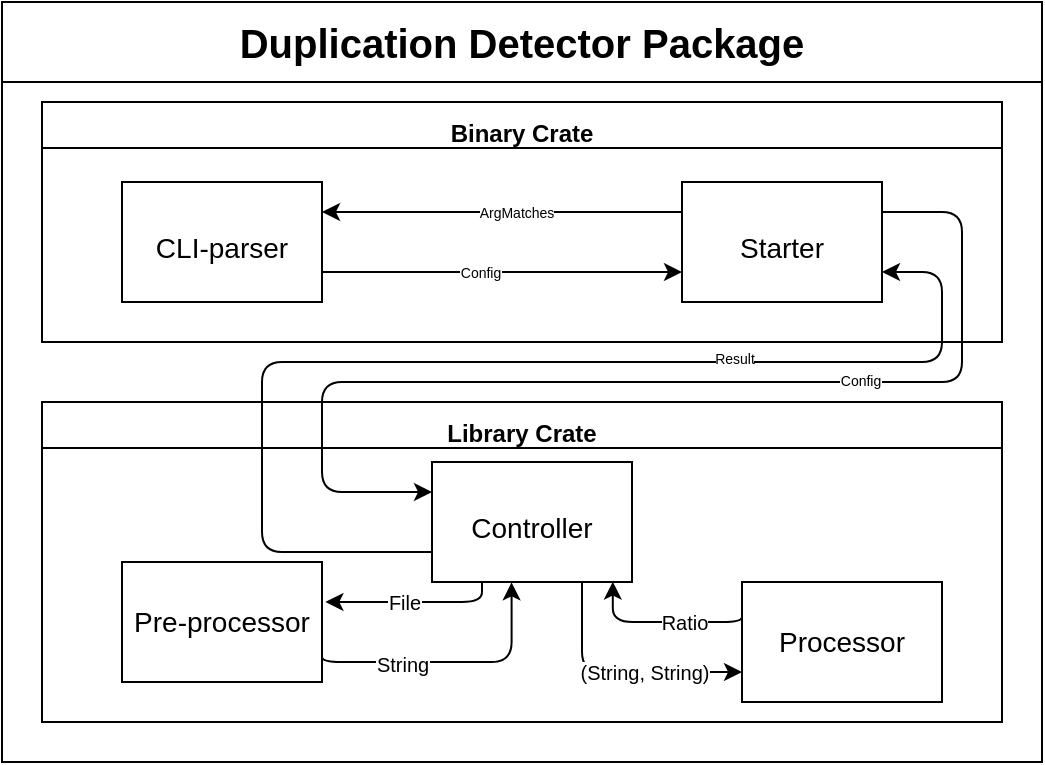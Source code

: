 <mxfile version="21.7.5" type="device">
  <diagram id="quYzMjO1wtzwmHY5NuLg" name="第 1 页">
    <mxGraphModel dx="842" dy="493" grid="1" gridSize="10" guides="1" tooltips="1" connect="1" arrows="1" fold="1" page="1" pageScale="1" pageWidth="1169" pageHeight="827" math="0" shadow="0">
      <root>
        <mxCell id="0" />
        <mxCell id="1" parent="0" />
        <mxCell id="2" value="&lt;font style=&quot;font-size: 20px;&quot;&gt;Duplication Detector Package&lt;/font&gt;" style="swimlane;whiteSpace=wrap;html=1;startSize=40;" parent="1" vertex="1">
          <mxGeometry x="320" y="230" width="520" height="380" as="geometry" />
        </mxCell>
        <mxCell id="6" value="&lt;font style=&quot;font-size: 12px;&quot;&gt;Binary Crate&lt;br&gt;&lt;/font&gt;" style="swimlane;whiteSpace=wrap;html=1;fontSize=20;" parent="2" vertex="1">
          <mxGeometry x="20" y="50" width="480" height="120" as="geometry" />
        </mxCell>
        <mxCell id="13" style="edgeStyle=none;html=1;exitX=1;exitY=0.75;exitDx=0;exitDy=0;entryX=0;entryY=0.75;entryDx=0;entryDy=0;fontFamily=Helvetica;fontSize=14;" parent="6" source="5" target="3" edge="1">
          <mxGeometry relative="1" as="geometry" />
        </mxCell>
        <mxCell id="19" value="&lt;font style=&quot;font-size: 7px;&quot;&gt;Config&lt;/font&gt;" style="edgeLabel;html=1;align=center;verticalAlign=middle;resizable=0;points=[];fontSize=8;fontFamily=Helvetica;" parent="13" vertex="1" connectable="0">
          <mxGeometry x="-0.177" relative="1" as="geometry">
            <mxPoint x="5" as="offset" />
          </mxGeometry>
        </mxCell>
        <mxCell id="5" value="&lt;font style=&quot;font-size: 14px;&quot;&gt;CLI-parser&lt;/font&gt;" style="rounded=0;whiteSpace=wrap;html=1;fontSize=20;" parent="6" vertex="1">
          <mxGeometry x="40" y="40" width="100" height="60" as="geometry" />
        </mxCell>
        <mxCell id="12" style="edgeStyle=none;html=1;exitX=0;exitY=0.25;exitDx=0;exitDy=0;entryX=1;entryY=0.25;entryDx=0;entryDy=0;fontFamily=Helvetica;fontSize=14;" parent="6" source="3" target="5" edge="1">
          <mxGeometry relative="1" as="geometry" />
        </mxCell>
        <mxCell id="18" value="&lt;font style=&quot;font-size: 7px;&quot;&gt;ArgMatches&lt;/font&gt;" style="edgeLabel;html=1;align=center;verticalAlign=middle;resizable=0;points=[];fontSize=12;fontFamily=Helvetica;" parent="12" vertex="1" connectable="0">
          <mxGeometry x="-0.127" y="-1" relative="1" as="geometry">
            <mxPoint x="-5" as="offset" />
          </mxGeometry>
        </mxCell>
        <mxCell id="3" value="&lt;p style=&quot;&quot;&gt;&lt;font style=&quot;font-size: 14px;&quot;&gt;Starter&lt;/font&gt;&lt;/p&gt;" style="rounded=0;whiteSpace=wrap;html=1;fontSize=20;" parent="6" vertex="1">
          <mxGeometry x="320" y="40" width="100" height="60" as="geometry" />
        </mxCell>
        <mxCell id="7" value="&lt;span style=&quot;font-size: 12px;&quot;&gt;Library Crate&lt;/span&gt;" style="swimlane;whiteSpace=wrap;html=1;fontFamily=Helvetica;fontSize=20;" parent="2" vertex="1">
          <mxGeometry x="20" y="200" width="480" height="160" as="geometry" />
        </mxCell>
        <mxCell id="22" value="&lt;font style=&quot;font-size: 14px;&quot;&gt;Pre-processor&lt;/font&gt;" style="rounded=0;whiteSpace=wrap;html=1;fontFamily=Helvetica;fontSize=7;" parent="7" vertex="1">
          <mxGeometry x="40" y="80" width="100" height="60" as="geometry" />
        </mxCell>
        <mxCell id="24" value="&lt;font style=&quot;font-size: 14px;&quot;&gt;Processor&lt;/font&gt;" style="rounded=0;whiteSpace=wrap;html=1;fontFamily=Helvetica;fontSize=7;" parent="7" vertex="1">
          <mxGeometry x="350" y="90" width="100" height="60" as="geometry" />
        </mxCell>
        <mxCell id="4" value="&lt;font style=&quot;font-size: 14px;&quot;&gt;Controller&lt;/font&gt;" style="rounded=0;whiteSpace=wrap;html=1;fontSize=20;" parent="7" vertex="1">
          <mxGeometry x="195" y="30" width="100" height="60" as="geometry" />
        </mxCell>
        <mxCell id="29" style="edgeStyle=elbowEdgeStyle;elbow=vertical;html=1;exitX=0.25;exitY=1;exitDx=0;exitDy=0;fontFamily=Helvetica;fontSize=14;entryX=1.017;entryY=0.329;entryDx=0;entryDy=0;entryPerimeter=0;" parent="7" source="4" target="22" edge="1">
          <mxGeometry relative="1" as="geometry">
            <Array as="points">
              <mxPoint x="200" y="100" />
            </Array>
            <mxPoint x="170" y="100" as="targetPoint" />
          </mxGeometry>
        </mxCell>
        <mxCell id="32" value="&lt;font style=&quot;font-size: 10px;&quot;&gt;File&lt;/font&gt;" style="edgeLabel;html=1;align=center;verticalAlign=middle;resizable=0;points=[];fontSize=7;fontFamily=Helvetica;" parent="29" vertex="1" connectable="0">
          <mxGeometry x="0.072" y="-1" relative="1" as="geometry">
            <mxPoint x="-2" y="1" as="offset" />
          </mxGeometry>
        </mxCell>
        <mxCell id="28" style="edgeStyle=elbowEdgeStyle;html=1;exitX=1;exitY=0.75;exitDx=0;exitDy=0;entryX=0.398;entryY=1.003;entryDx=0;entryDy=0;fontFamily=Helvetica;fontSize=14;elbow=vertical;entryPerimeter=0;" parent="7" source="22" target="4" edge="1">
          <mxGeometry relative="1" as="geometry">
            <Array as="points">
              <mxPoint x="200" y="130" />
              <mxPoint x="325" y="-50" />
              <mxPoint x="385" y="-40" />
              <mxPoint x="325" y="-40" />
            </Array>
          </mxGeometry>
        </mxCell>
        <mxCell id="30" value="&lt;font style=&quot;&quot;&gt;&lt;font style=&quot;font-size: 10px;&quot;&gt;String&lt;/font&gt;&lt;br&gt;&lt;/font&gt;" style="edgeLabel;html=1;align=center;verticalAlign=middle;resizable=0;points=[];fontSize=14;fontFamily=Helvetica;" parent="28" vertex="1" connectable="0">
          <mxGeometry x="-0.156" y="1" relative="1" as="geometry">
            <mxPoint x="-14" y="1" as="offset" />
          </mxGeometry>
        </mxCell>
        <mxCell id="27" style="edgeStyle=elbowEdgeStyle;elbow=vertical;html=1;exitX=0.75;exitY=1;exitDx=0;exitDy=0;entryX=0;entryY=0.75;entryDx=0;entryDy=0;fontFamily=Helvetica;fontSize=14;" parent="7" source="4" target="24" edge="1">
          <mxGeometry relative="1" as="geometry">
            <mxPoint x="453" y="-80.0" as="sourcePoint" />
            <mxPoint x="373" y="30.0" as="targetPoint" />
            <Array as="points">
              <mxPoint x="310" y="135" />
              <mxPoint x="405" y="-10" />
              <mxPoint x="425" y="-20" />
            </Array>
          </mxGeometry>
        </mxCell>
        <mxCell id="33" value="(String, String)" style="edgeLabel;html=1;align=center;verticalAlign=middle;resizable=0;points=[];fontSize=10;fontFamily=Helvetica;" parent="27" vertex="1" connectable="0">
          <mxGeometry x="0.236" relative="1" as="geometry">
            <mxPoint x="-2" as="offset" />
          </mxGeometry>
        </mxCell>
        <mxCell id="26" style="edgeStyle=elbowEdgeStyle;html=1;exitX=0;exitY=0.25;exitDx=0;exitDy=0;entryX=0.904;entryY=0.997;entryDx=0;entryDy=0;fontFamily=Helvetica;fontSize=14;elbow=vertical;entryPerimeter=0;" parent="7" source="24" target="4" edge="1">
          <mxGeometry relative="1" as="geometry">
            <mxPoint x="394" y="30.0" as="sourcePoint" />
            <mxPoint x="474" y="-80.0" as="targetPoint" />
            <Array as="points">
              <mxPoint x="320" y="110" />
              <mxPoint x="445" />
              <mxPoint x="455" y="-10" />
            </Array>
          </mxGeometry>
        </mxCell>
        <mxCell id="34" value="Ratio" style="edgeLabel;html=1;align=center;verticalAlign=middle;resizable=0;points=[];fontSize=10;fontFamily=Helvetica;" parent="26" vertex="1" connectable="0">
          <mxGeometry x="0.015" y="-1" relative="1" as="geometry">
            <mxPoint x="11" y="1" as="offset" />
          </mxGeometry>
        </mxCell>
        <mxCell id="15" style="edgeStyle=none;html=1;exitX=0;exitY=0.75;exitDx=0;exitDy=0;entryX=1;entryY=0.75;entryDx=0;entryDy=0;fontFamily=Helvetica;fontSize=14;" parent="2" source="4" target="3" edge="1">
          <mxGeometry relative="1" as="geometry">
            <Array as="points">
              <mxPoint x="130" y="275" />
              <mxPoint x="130" y="180" />
              <mxPoint x="470" y="180" />
              <mxPoint x="470" y="135" />
            </Array>
          </mxGeometry>
        </mxCell>
        <mxCell id="21" value="Result" style="edgeLabel;html=1;align=center;verticalAlign=middle;resizable=0;points=[];fontSize=7;fontFamily=Helvetica;" parent="15" vertex="1" connectable="0">
          <mxGeometry x="0.352" y="1" relative="1" as="geometry">
            <mxPoint x="14" as="offset" />
          </mxGeometry>
        </mxCell>
        <mxCell id="14" style="edgeStyle=none;html=1;exitX=1;exitY=0.25;exitDx=0;exitDy=0;entryX=0;entryY=0.25;entryDx=0;entryDy=0;fontFamily=Helvetica;fontSize=14;" parent="2" source="3" target="4" edge="1">
          <mxGeometry relative="1" as="geometry">
            <Array as="points">
              <mxPoint x="480" y="105" />
              <mxPoint x="480" y="190" />
              <mxPoint x="160" y="190" />
              <mxPoint x="160" y="245" />
            </Array>
          </mxGeometry>
        </mxCell>
        <mxCell id="20" value="Config" style="edgeLabel;html=1;align=center;verticalAlign=middle;resizable=0;points=[];fontSize=7;fontFamily=Helvetica;" parent="14" vertex="1" connectable="0">
          <mxGeometry x="-0.317" relative="1" as="geometry">
            <mxPoint x="13" as="offset" />
          </mxGeometry>
        </mxCell>
      </root>
    </mxGraphModel>
  </diagram>
</mxfile>
